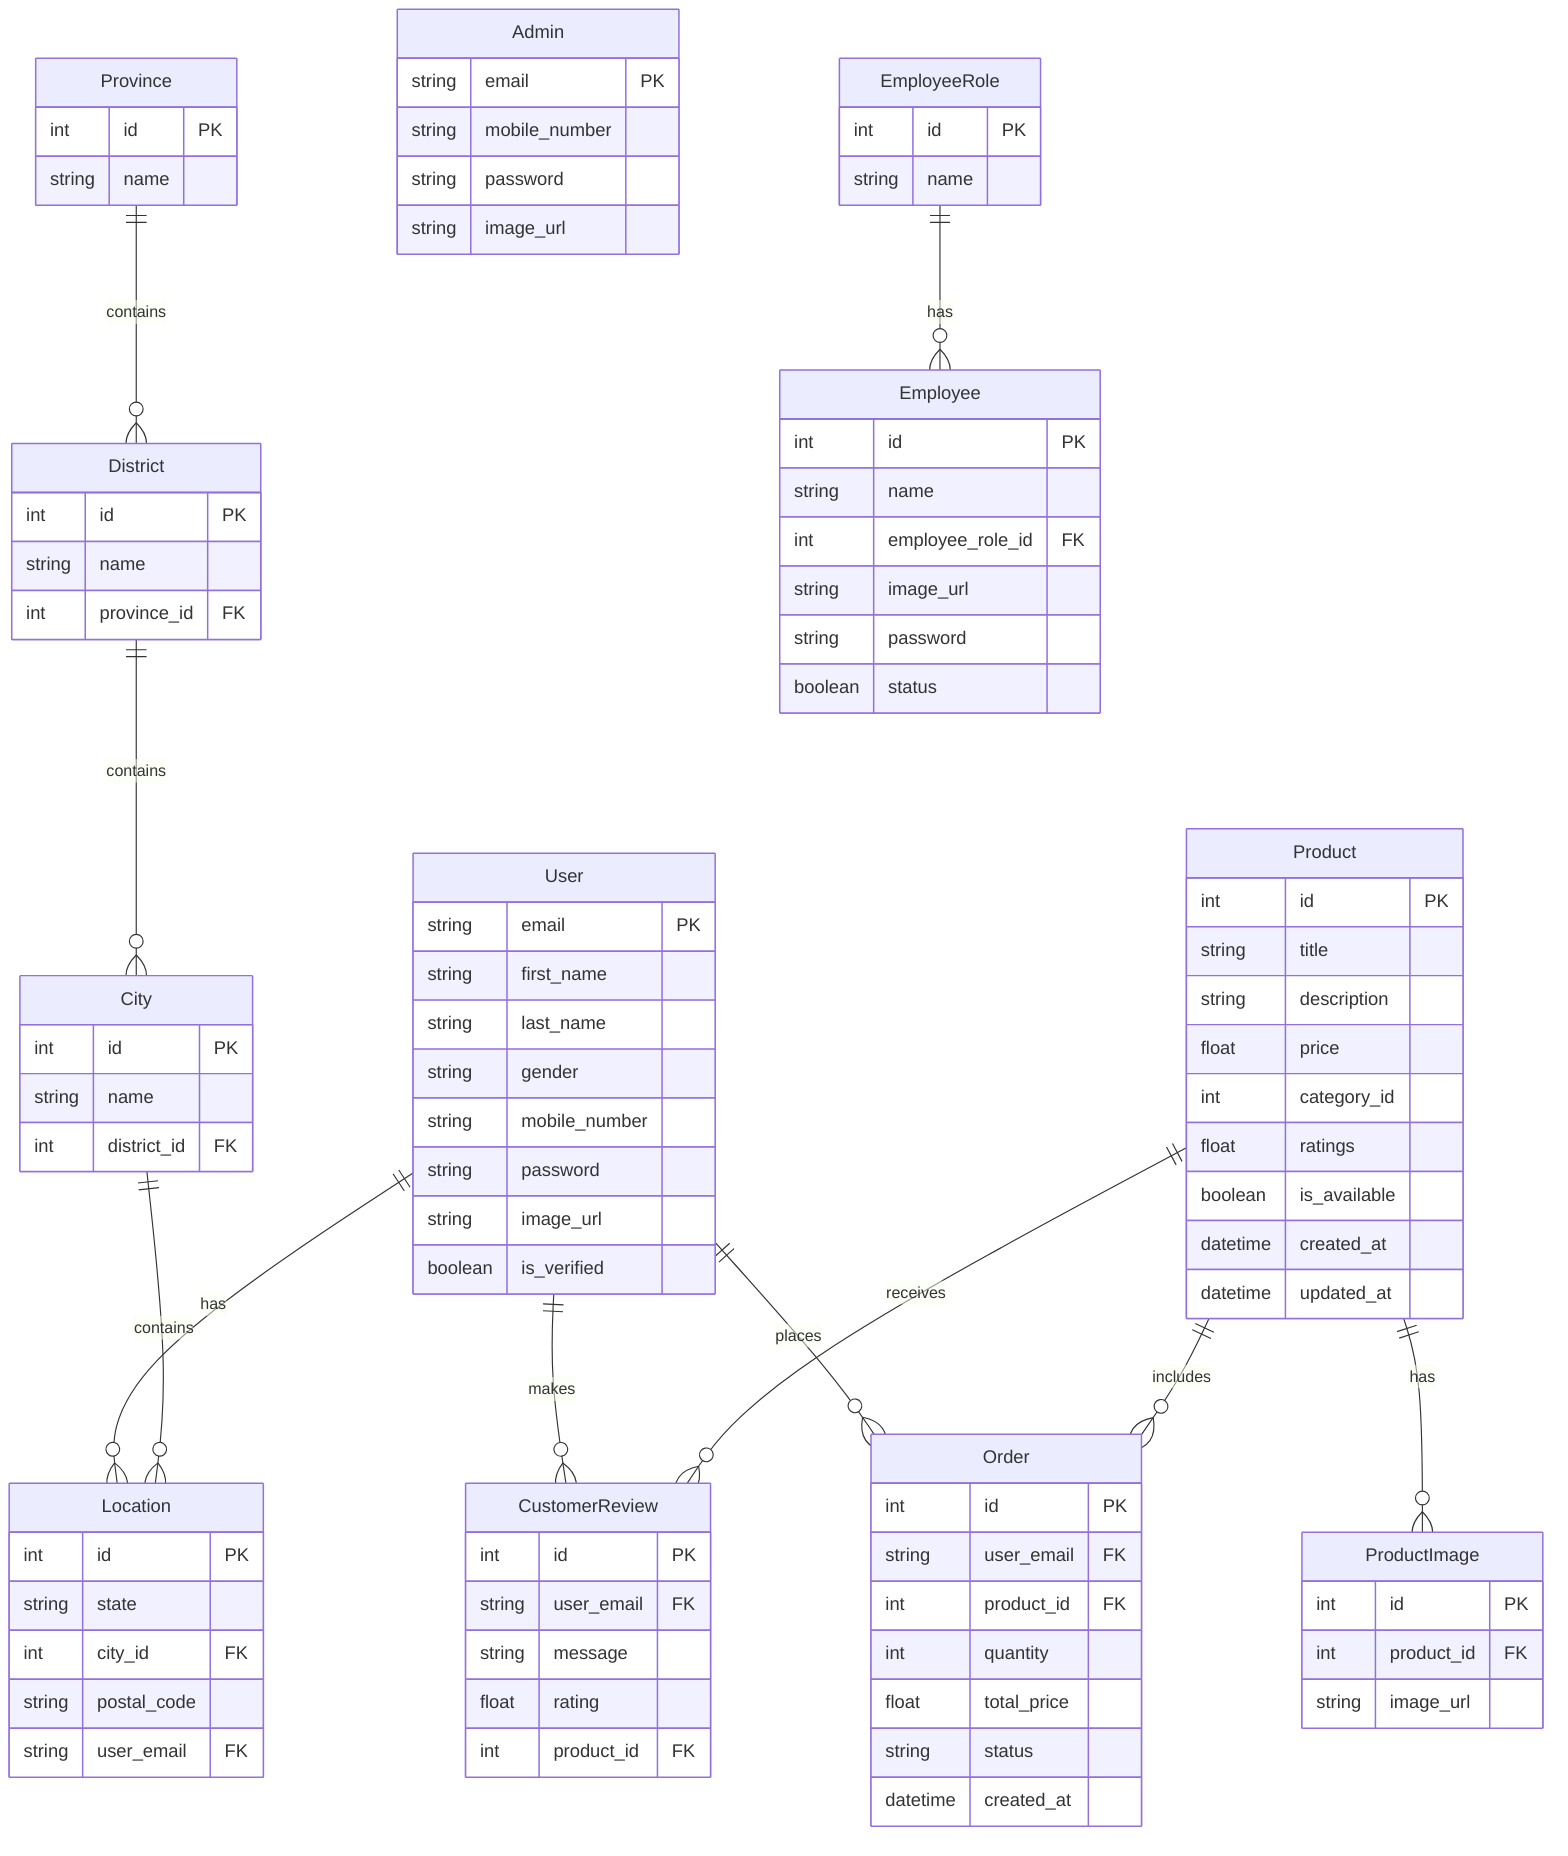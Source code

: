 erDiagram
    User {
        string email PK
        string first_name
        string last_name
        string gender
        string mobile_number
        string password
        string image_url
        boolean is_verified
    }
    Location {
        int id PK
        string state
        int city_id FK
        string postal_code
        string user_email FK
    }
    City {
        int id PK
        string name
        int district_id FK
    }
    District {
        int id PK
        string name
        int province_id FK
    }
    Province {
        int id PK
        string name
    }
    Admin {
        string email PK
        string mobile_number
        string password
        string image_url
    }
    Employee {
        int id PK
        string name
        int employee_role_id FK
        string image_url
        string password
        boolean status
    }
    EmployeeRole {
        int id PK
        string name
    }
    Product {
        int id PK
        string title
        string description
        float price
        int category_id
        float ratings
        boolean is_available
        datetime created_at
        datetime updated_at
    }
    ProductImage {
        int id PK
        int product_id FK
        string image_url
    }
    CustomerReview {
        int id PK
        string user_email FK
        string message
        float rating
        int product_id FK
    }
    Order {
        int id PK
        string user_email FK
        int product_id FK
        int quantity
        float total_price
        string status
        datetime created_at
    }

    User ||--o{ Location : has
    City ||--o{ Location : contains
    District ||--o{ City : contains
    Province ||--o{ District : contains
    EmployeeRole ||--o{ Employee : has
    Product ||--o{ ProductImage : has
    User ||--o{ CustomerReview : makes
    Product ||--o{ CustomerReview : receives
    User ||--o{ Order : places
    Product ||--o{ Order : includes
